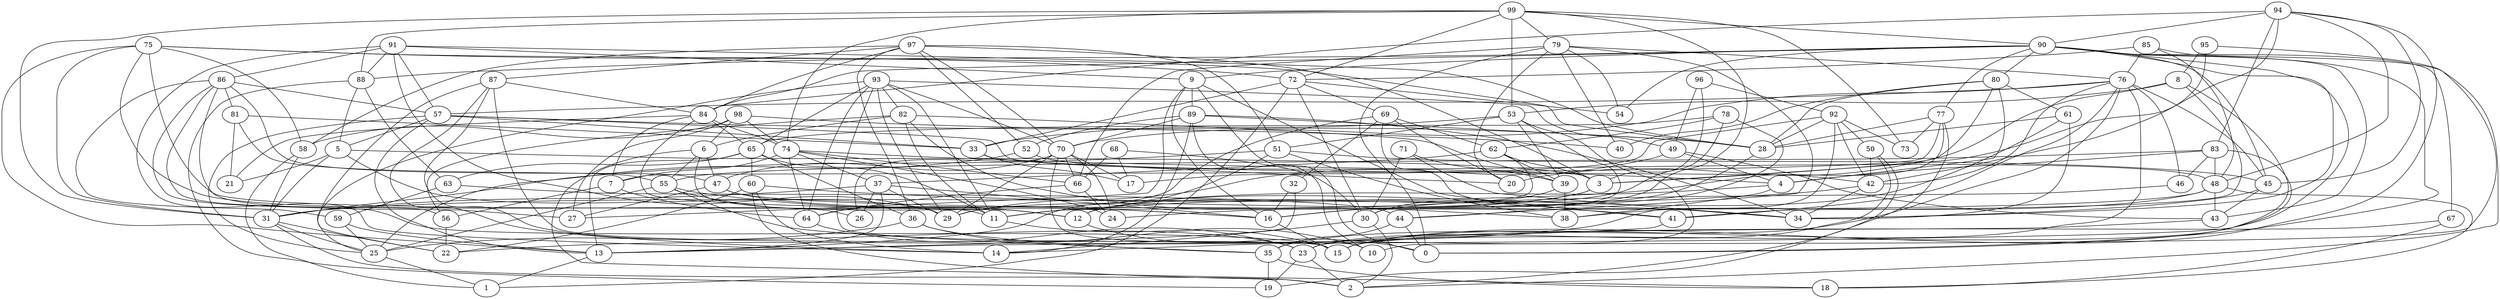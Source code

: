 digraph GG_graph {

subgraph G_graph {
edge [color = black]
"53" -> "39" [dir = none]
"53" -> "23" [dir = none]
"53" -> "33" [dir = none]
"53" -> "44" [dir = none]
"53" -> "51" [dir = none]
"12" -> "0" [dir = none]
"5" -> "21" [dir = none]
"5" -> "3" [dir = none]
"5" -> "31" [dir = none]
"5" -> "29" [dir = none]
"92" -> "73" [dir = none]
"92" -> "50" [dir = none]
"92" -> "17" [dir = none]
"92" -> "28" [dir = none]
"92" -> "42" [dir = none]
"92" -> "22" [dir = none]
"85" -> "48" [dir = none]
"85" -> "76" [dir = none]
"85" -> "72" [dir = none]
"85" -> "2" [dir = none]
"60" -> "2" [dir = none]
"60" -> "22" [dir = none]
"60" -> "14" [dir = none]
"60" -> "34" [dir = none]
"52" -> "48" [dir = none]
"52" -> "25" [dir = none]
"36" -> "25" [dir = none]
"36" -> "35" [dir = none]
"36" -> "15" [dir = none]
"42" -> "34" [dir = none]
"42" -> "11" [dir = none]
"25" -> "1" [dir = none]
"49" -> "29" [dir = none]
"49" -> "4" [dir = none]
"49" -> "43" [dir = none]
"80" -> "4" [dir = none]
"80" -> "28" [dir = none]
"80" -> "3" [dir = none]
"80" -> "40" [dir = none]
"80" -> "61" [dir = none]
"77" -> "7" [dir = none]
"77" -> "19" [dir = none]
"77" -> "73" [dir = none]
"77" -> "28" [dir = none]
"77" -> "31" [dir = none]
"98" -> "74" [dir = none]
"98" -> "27" [dir = none]
"98" -> "28" [dir = none]
"98" -> "58" [dir = none]
"98" -> "6" [dir = none]
"87" -> "22" [dir = none]
"87" -> "23" [dir = none]
"87" -> "15" [dir = none]
"87" -> "14" [dir = none]
"87" -> "84" [dir = none]
"41" -> "14" [dir = none]
"28" -> "16" [dir = none]
"86" -> "27" [dir = none]
"86" -> "57" [dir = none]
"86" -> "47" [dir = none]
"86" -> "59" [dir = none]
"86" -> "56" [dir = none]
"86" -> "15" [dir = none]
"86" -> "81" [dir = none]
"9" -> "89" [dir = none]
"9" -> "27" [dir = none]
"9" -> "0" [dir = none]
"9" -> "41" [dir = none]
"9" -> "16" [dir = none]
"93" -> "25" [dir = none]
"93" -> "15" [dir = none]
"93" -> "70" [dir = none]
"93" -> "64" [dir = none]
"93" -> "49" [dir = none]
"93" -> "65" [dir = none]
"93" -> "82" [dir = none]
"93" -> "11" [dir = none]
"96" -> "92" [dir = none]
"96" -> "49" [dir = none]
"96" -> "3" [dir = none]
"43" -> "23" [dir = none]
"47" -> "16" [dir = none]
"47" -> "41" [dir = none]
"47" -> "27" [dir = none]
"16" -> "15" [dir = none]
"32" -> "16" [dir = none]
"32" -> "13" [dir = none]
"97" -> "87" [dir = none]
"97" -> "70" [dir = none]
"97" -> "3" [dir = none]
"97" -> "84" [dir = none]
"97" -> "58" [dir = none]
"97" -> "51" [dir = none]
"97" -> "52" [dir = none]
"97" -> "36" [dir = none]
"45" -> "43" [dir = none]
"45" -> "34" [dir = none]
"57" -> "40" [dir = none]
"57" -> "25" [dir = none]
"57" -> "5" [dir = none]
"57" -> "13" [dir = none]
"57" -> "33" [dir = none]
"57" -> "42" [dir = none]
"31" -> "2" [dir = none]
"31" -> "22" [dir = none]
"31" -> "25" [dir = none]
"64" -> "23" [dir = none]
"13" -> "1" [dir = none]
"74" -> "37" [dir = none]
"74" -> "24" [dir = none]
"74" -> "4" [dir = none]
"74" -> "64" [dir = none]
"74" -> "66" [dir = none]
"74" -> "7" [dir = none]
"4" -> "38" [dir = none]
"4" -> "12" [dir = none]
"99" -> "88" [dir = none]
"99" -> "74" [dir = none]
"99" -> "31" [dir = none]
"99" -> "16" [dir = none]
"99" -> "53" [dir = none]
"99" -> "79" [dir = none]
"99" -> "90" [dir = none]
"99" -> "72" [dir = none]
"99" -> "73" [dir = none]
"56" -> "22" [dir = none]
"79" -> "40" [dir = none]
"79" -> "20" [dir = none]
"79" -> "0" [dir = none]
"79" -> "66" [dir = none]
"79" -> "44" [dir = none]
"79" -> "76" [dir = none]
"79" -> "54" [dir = none]
"44" -> "35" [dir = none]
"44" -> "0" [dir = none]
"63" -> "44" [dir = none]
"63" -> "59" [dir = none]
"50" -> "23" [dir = none]
"50" -> "42" [dir = none]
"50" -> "2" [dir = none]
"67" -> "18" [dir = none]
"67" -> "15" [dir = none]
"59" -> "25" [dir = none]
"59" -> "13" [dir = none]
"71" -> "30" [dir = none]
"71" -> "34" [dir = none]
"71" -> "39" [dir = none]
"23" -> "2" [dir = none]
"23" -> "19" [dir = none]
"78" -> "65" [dir = none]
"78" -> "12" [dir = none]
"78" -> "16" [dir = none]
"78" -> "62" [dir = none]
"76" -> "46" [dir = none]
"76" -> "41" [dir = none]
"76" -> "57" [dir = none]
"76" -> "70" [dir = none]
"76" -> "15" [dir = none]
"76" -> "42" [dir = none]
"76" -> "35" [dir = none]
"76" -> "45" [dir = none]
"70" -> "66" [dir = none]
"70" -> "10" [dir = none]
"70" -> "29" [dir = none]
"70" -> "17" [dir = none]
"70" -> "26" [dir = none]
"70" -> "24" [dir = none]
"70" -> "47" [dir = none]
"66" -> "24" [dir = none]
"66" -> "64" [dir = none]
"72" -> "33" [dir = none]
"72" -> "54" [dir = none]
"72" -> "69" [dir = none]
"72" -> "30" [dir = none]
"72" -> "1" [dir = none]
"75" -> "26" [dir = none]
"75" -> "11" [dir = none]
"75" -> "58" [dir = none]
"75" -> "28" [dir = none]
"75" -> "31" [dir = none]
"75" -> "13" [dir = none]
"75" -> "72" [dir = none]
"6" -> "47" [dir = none]
"6" -> "18" [dir = none]
"6" -> "55" [dir = none]
"6" -> "12" [dir = none]
"33" -> "20" [dir = none]
"33" -> "17" [dir = none]
"68" -> "66" [dir = none]
"68" -> "30" [dir = none]
"68" -> "17" [dir = none]
"89" -> "28" [dir = none]
"89" -> "70" [dir = none]
"89" -> "10" [dir = none]
"89" -> "14" [dir = none]
"89" -> "34" [dir = none]
"89" -> "52" [dir = none]
"82" -> "11" [dir = none]
"82" -> "38" [dir = none]
"82" -> "6" [dir = none]
"82" -> "56" [dir = none]
"82" -> "39" [dir = none]
"61" -> "34" [dir = none]
"61" -> "28" [dir = none]
"61" -> "12" [dir = none]
"65" -> "36" [dir = none]
"65" -> "63" [dir = none]
"65" -> "11" [dir = none]
"65" -> "13" [dir = none]
"65" -> "60" [dir = none]
"7" -> "56" [dir = none]
"7" -> "64" [dir = none]
"51" -> "31" [dir = none]
"51" -> "38" [dir = none]
"51" -> "13" [dir = none]
"51" -> "45" [dir = none]
"90" -> "88" [dir = none]
"90" -> "43" [dir = none]
"90" -> "84" [dir = none]
"90" -> "80" [dir = none]
"90" -> "13" [dir = none]
"90" -> "0" [dir = none]
"90" -> "9" [dir = none]
"90" -> "34" [dir = none]
"90" -> "67" [dir = none]
"90" -> "45" [dir = none]
"90" -> "54" [dir = none]
"90" -> "77" [dir = none]
"11" -> "10" [dir = none]
"39" -> "30" [dir = none]
"39" -> "38" [dir = none]
"95" -> "10" [dir = none]
"95" -> "8" [dir = none]
"95" -> "3" [dir = none]
"81" -> "33" [dir = none]
"81" -> "21" [dir = none]
"81" -> "55" [dir = none]
"69" -> "32" [dir = none]
"69" -> "62" [dir = none]
"69" -> "20" [dir = none]
"69" -> "34" [dir = none]
"69" -> "64" [dir = none]
"84" -> "7" [dir = none]
"84" -> "12" [dir = none]
"84" -> "21" [dir = none]
"84" -> "65" [dir = none]
"84" -> "74" [dir = none]
"58" -> "1" [dir = none]
"58" -> "31" [dir = none]
"30" -> "2" [dir = none]
"30" -> "14" [dir = none]
"62" -> "3" [dir = none]
"62" -> "37" [dir = none]
"62" -> "11" [dir = none]
"62" -> "39" [dir = none]
"55" -> "12" [dir = none]
"55" -> "16" [dir = none]
"55" -> "35" [dir = none]
"3" -> "29" [dir = none]
"3" -> "11" [dir = none]
"83" -> "0" [dir = none]
"83" -> "48" [dir = none]
"83" -> "4" [dir = none]
"83" -> "46" [dir = none]
"83" -> "55" [dir = none]
"94" -> "84" [dir = none]
"94" -> "42" [dir = none]
"94" -> "48" [dir = none]
"94" -> "90" [dir = none]
"94" -> "15" [dir = none]
"94" -> "45" [dir = none]
"94" -> "83" [dir = none]
"37" -> "26" [dir = none]
"37" -> "16" [dir = none]
"37" -> "31" [dir = none]
"37" -> "29" [dir = none]
"46" -> "30" [dir = none]
"48" -> "24" [dir = none]
"48" -> "18" [dir = none]
"48" -> "38" [dir = none]
"48" -> "43" [dir = none]
"88" -> "5" [dir = none]
"88" -> "63" [dir = none]
"88" -> "19" [dir = none]
"8" -> "15" [dir = none]
"8" -> "20" [dir = none]
"8" -> "53" [dir = none]
"8" -> "41" [dir = none]
"35" -> "19" [dir = none]
"35" -> "18" [dir = none]
"91" -> "29" [dir = none]
"91" -> "86" [dir = none]
"91" -> "14" [dir = none]
"91" -> "28" [dir = none]
"91" -> "9" [dir = none]
"91" -> "88" [dir = none]
"91" -> "57" [dir = none]
"55" -> "25" [dir = none]
"93" -> "29" [dir = none]
"37" -> "13" [dir = none]
}

}
